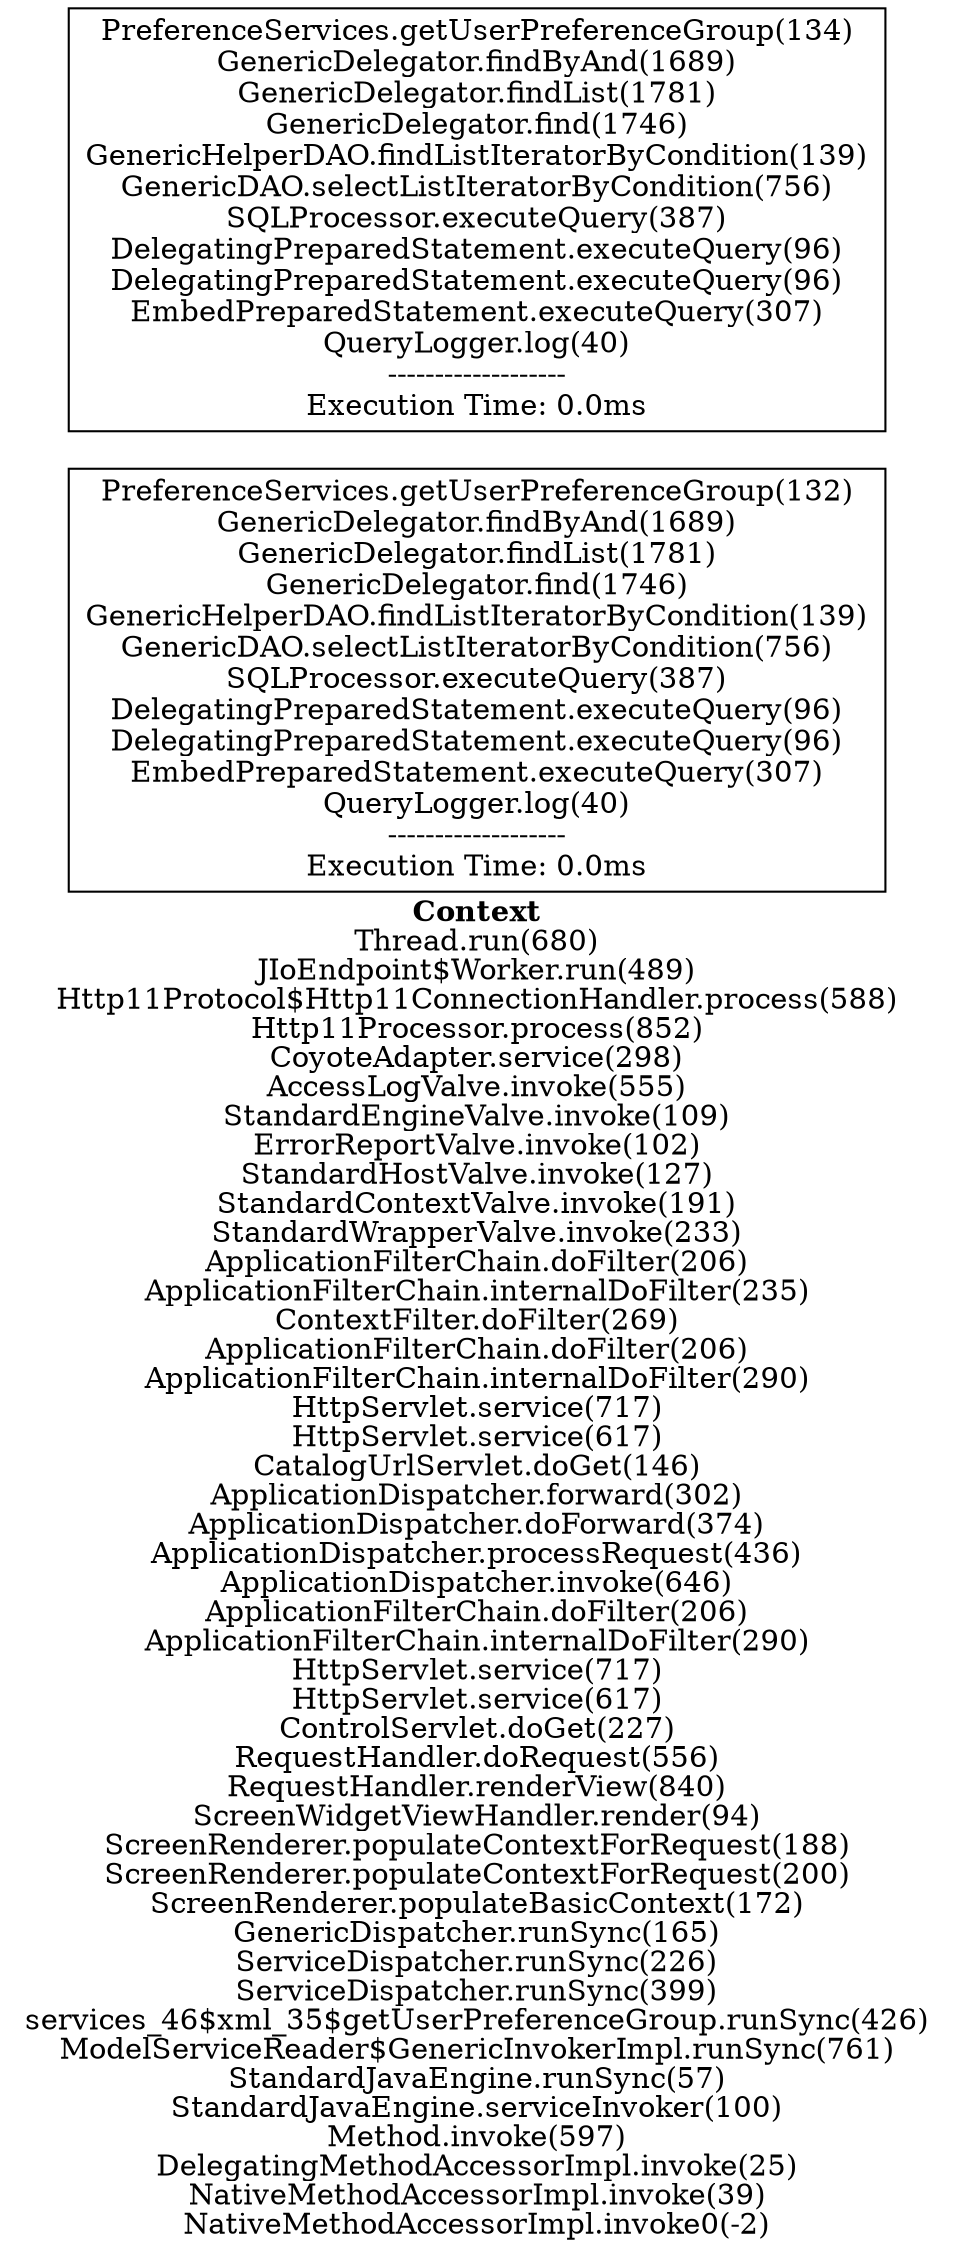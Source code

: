 digraph 761700907 { 
label=<<font face="Times-Bold">Context</font><br/>Thread.run(680)<br/>JIoEndpoint$Worker.run(489)<br/>Http11Protocol$Http11ConnectionHandler.process(588)<br/>Http11Processor.process(852)<br/>CoyoteAdapter.service(298)<br/>AccessLogValve.invoke(555)<br/>StandardEngineValve.invoke(109)<br/>ErrorReportValve.invoke(102)<br/>StandardHostValve.invoke(127)<br/>StandardContextValve.invoke(191)<br/>StandardWrapperValve.invoke(233)<br/>ApplicationFilterChain.doFilter(206)<br/>ApplicationFilterChain.internalDoFilter(235)<br/>ContextFilter.doFilter(269)<br/>ApplicationFilterChain.doFilter(206)<br/>ApplicationFilterChain.internalDoFilter(290)<br/>HttpServlet.service(717)<br/>HttpServlet.service(617)<br/>CatalogUrlServlet.doGet(146)<br/>ApplicationDispatcher.forward(302)<br/>ApplicationDispatcher.doForward(374)<br/>ApplicationDispatcher.processRequest(436)<br/>ApplicationDispatcher.invoke(646)<br/>ApplicationFilterChain.doFilter(206)<br/>ApplicationFilterChain.internalDoFilter(290)<br/>HttpServlet.service(717)<br/>HttpServlet.service(617)<br/>ControlServlet.doGet(227)<br/>RequestHandler.doRequest(556)<br/>RequestHandler.renderView(840)<br/>ScreenWidgetViewHandler.render(94)<br/>ScreenRenderer.populateContextForRequest(188)<br/>ScreenRenderer.populateContextForRequest(200)<br/>ScreenRenderer.populateBasicContext(172)<br/>GenericDispatcher.runSync(165)<br/>ServiceDispatcher.runSync(226)<br/>ServiceDispatcher.runSync(399)<br/>services_46$xml_35$getUserPreferenceGroup.runSync(426)<br/>ModelServiceReader$GenericInvokerImpl.runSync(761)<br/>StandardJavaEngine.runSync(57)<br/>StandardJavaEngine.serviceInvoker(100)<br/>Method.invoke(597)<br/>DelegatingMethodAccessorImpl.invoke(25)<br/>NativeMethodAccessorImpl.invoke(39)<br/>NativeMethodAccessorImpl.invoke0(-2)>;rankdir=RL;
1 [label="PreferenceServices.getUserPreferenceGroup(132)\nGenericDelegator.findByAnd(1689)\nGenericDelegator.findList(1781)\nGenericDelegator.find(1746)\nGenericHelperDAO.findListIteratorByCondition(139)\nGenericDAO.selectListIteratorByCondition(756)\nSQLProcessor.executeQuery(387)\nDelegatingPreparedStatement.executeQuery(96)\nDelegatingPreparedStatement.executeQuery(96)\nEmbedPreparedStatement.executeQuery(307)\nQueryLogger.log(40)\n-------------------\nExecution Time: 0.0ms\n", shape=box];
2 [label="PreferenceServices.getUserPreferenceGroup(134)\nGenericDelegator.findByAnd(1689)\nGenericDelegator.findList(1781)\nGenericDelegator.find(1746)\nGenericHelperDAO.findListIteratorByCondition(139)\nGenericDAO.selectListIteratorByCondition(756)\nSQLProcessor.executeQuery(387)\nDelegatingPreparedStatement.executeQuery(96)\nDelegatingPreparedStatement.executeQuery(96)\nEmbedPreparedStatement.executeQuery(307)\nQueryLogger.log(40)\n-------------------\nExecution Time: 0.0ms\n", shape=box];
}

